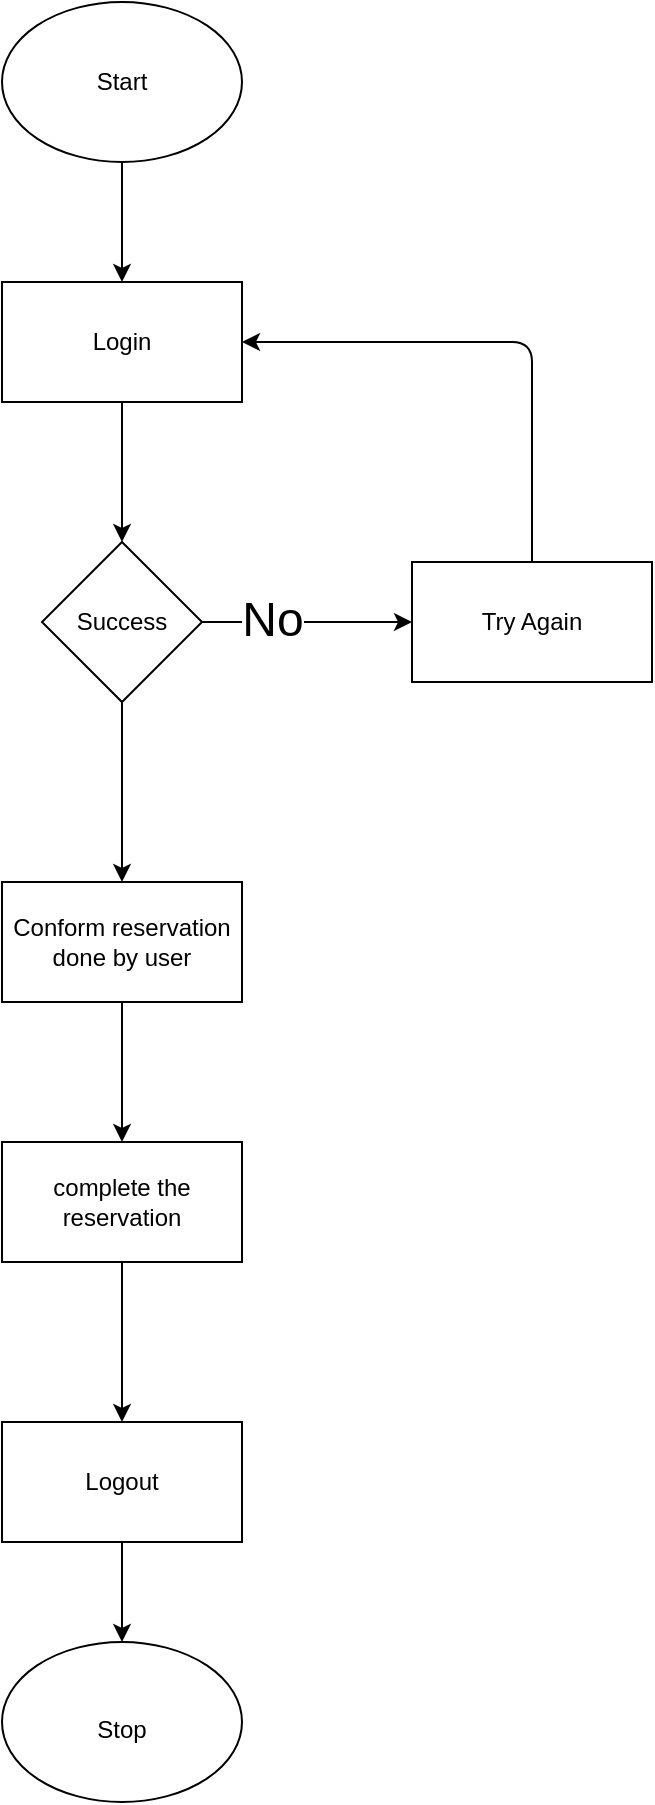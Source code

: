 <mxfile>
    <diagram id="xPQIQ8LN9tV03eIAV6OT" name="Page-1">
        <mxGraphModel dx="1386" dy="800" grid="1" gridSize="10" guides="1" tooltips="1" connect="1" arrows="1" fold="1" page="1" pageScale="1" pageWidth="850" pageHeight="1100" math="0" shadow="0">
            <root>
                <mxCell id="0"/>
                <mxCell id="1" parent="0"/>
                <mxCell id="2" value="&lt;font style=&quot;font-size: 12px;&quot;&gt;Start&lt;/font&gt;" style="ellipse;whiteSpace=wrap;html=1;" parent="1" vertex="1">
                    <mxGeometry x="365" y="30" width="120" height="80" as="geometry"/>
                </mxCell>
                <mxCell id="6" value="" style="edgeStyle=none;html=1;fontSize=24;exitX=0.5;exitY=1;exitDx=0;exitDy=0;" parent="1" source="2" target="5" edge="1">
                    <mxGeometry relative="1" as="geometry">
                        <mxPoint x="425" y="260" as="sourcePoint"/>
                    </mxGeometry>
                </mxCell>
                <mxCell id="8" value="" style="edgeStyle=none;html=1;fontSize=24;" parent="1" source="5" target="7" edge="1">
                    <mxGeometry relative="1" as="geometry"/>
                </mxCell>
                <mxCell id="5" value="Login" style="whiteSpace=wrap;html=1;" parent="1" vertex="1">
                    <mxGeometry x="365" y="170" width="120" height="60" as="geometry"/>
                </mxCell>
                <mxCell id="10" value="" style="edgeStyle=none;html=1;fontSize=24;" parent="1" source="7" target="9" edge="1">
                    <mxGeometry relative="1" as="geometry"/>
                </mxCell>
                <mxCell id="23" value="No" style="edgeLabel;html=1;align=center;verticalAlign=middle;resizable=0;points=[];fontSize=24;" parent="10" vertex="1" connectable="0">
                    <mxGeometry x="-0.333" y="1" relative="1" as="geometry">
                        <mxPoint as="offset"/>
                    </mxGeometry>
                </mxCell>
                <mxCell id="13" value="" style="edgeStyle=none;html=1;fontSize=24;" parent="1" source="7" target="12" edge="1">
                    <mxGeometry relative="1" as="geometry"/>
                </mxCell>
                <mxCell id="7" value="Success" style="rhombus;whiteSpace=wrap;html=1;" parent="1" vertex="1">
                    <mxGeometry x="385" y="300" width="80" height="80" as="geometry"/>
                </mxCell>
                <mxCell id="11" style="edgeStyle=none;html=1;entryX=1;entryY=0.5;entryDx=0;entryDy=0;fontSize=24;" parent="1" source="9" target="5" edge="1">
                    <mxGeometry relative="1" as="geometry">
                        <Array as="points">
                            <mxPoint x="630" y="200"/>
                        </Array>
                    </mxGeometry>
                </mxCell>
                <mxCell id="9" value="Try Again" style="whiteSpace=wrap;html=1;" parent="1" vertex="1">
                    <mxGeometry x="570" y="310" width="120" height="60" as="geometry"/>
                </mxCell>
                <mxCell id="15" value="" style="edgeStyle=none;html=1;fontSize=24;" parent="1" source="12" target="14" edge="1">
                    <mxGeometry relative="1" as="geometry"/>
                </mxCell>
                <mxCell id="12" value="Conform reservation done by user" style="whiteSpace=wrap;html=1;" parent="1" vertex="1">
                    <mxGeometry x="365" y="470" width="120" height="60" as="geometry"/>
                </mxCell>
                <mxCell id="17" value="" style="edgeStyle=none;html=1;fontSize=24;" parent="1" source="14" target="16" edge="1">
                    <mxGeometry relative="1" as="geometry"/>
                </mxCell>
                <mxCell id="14" value="complete the reservation" style="whiteSpace=wrap;html=1;" parent="1" vertex="1">
                    <mxGeometry x="365" y="600" width="120" height="60" as="geometry"/>
                </mxCell>
                <mxCell id="22" style="edgeStyle=none;html=1;fontSize=24;" parent="1" source="16" target="21" edge="1">
                    <mxGeometry relative="1" as="geometry"/>
                </mxCell>
                <mxCell id="16" value="Logout" style="whiteSpace=wrap;html=1;" parent="1" vertex="1">
                    <mxGeometry x="365" y="740" width="120" height="60" as="geometry"/>
                </mxCell>
                <mxCell id="21" value="&lt;font style=&quot;font-size: 12px;&quot;&gt;Stop&lt;/font&gt;" style="ellipse;whiteSpace=wrap;html=1;fontSize=24;" parent="1" vertex="1">
                    <mxGeometry x="365" y="850" width="120" height="80" as="geometry"/>
                </mxCell>
            </root>
        </mxGraphModel>
    </diagram>
</mxfile>
